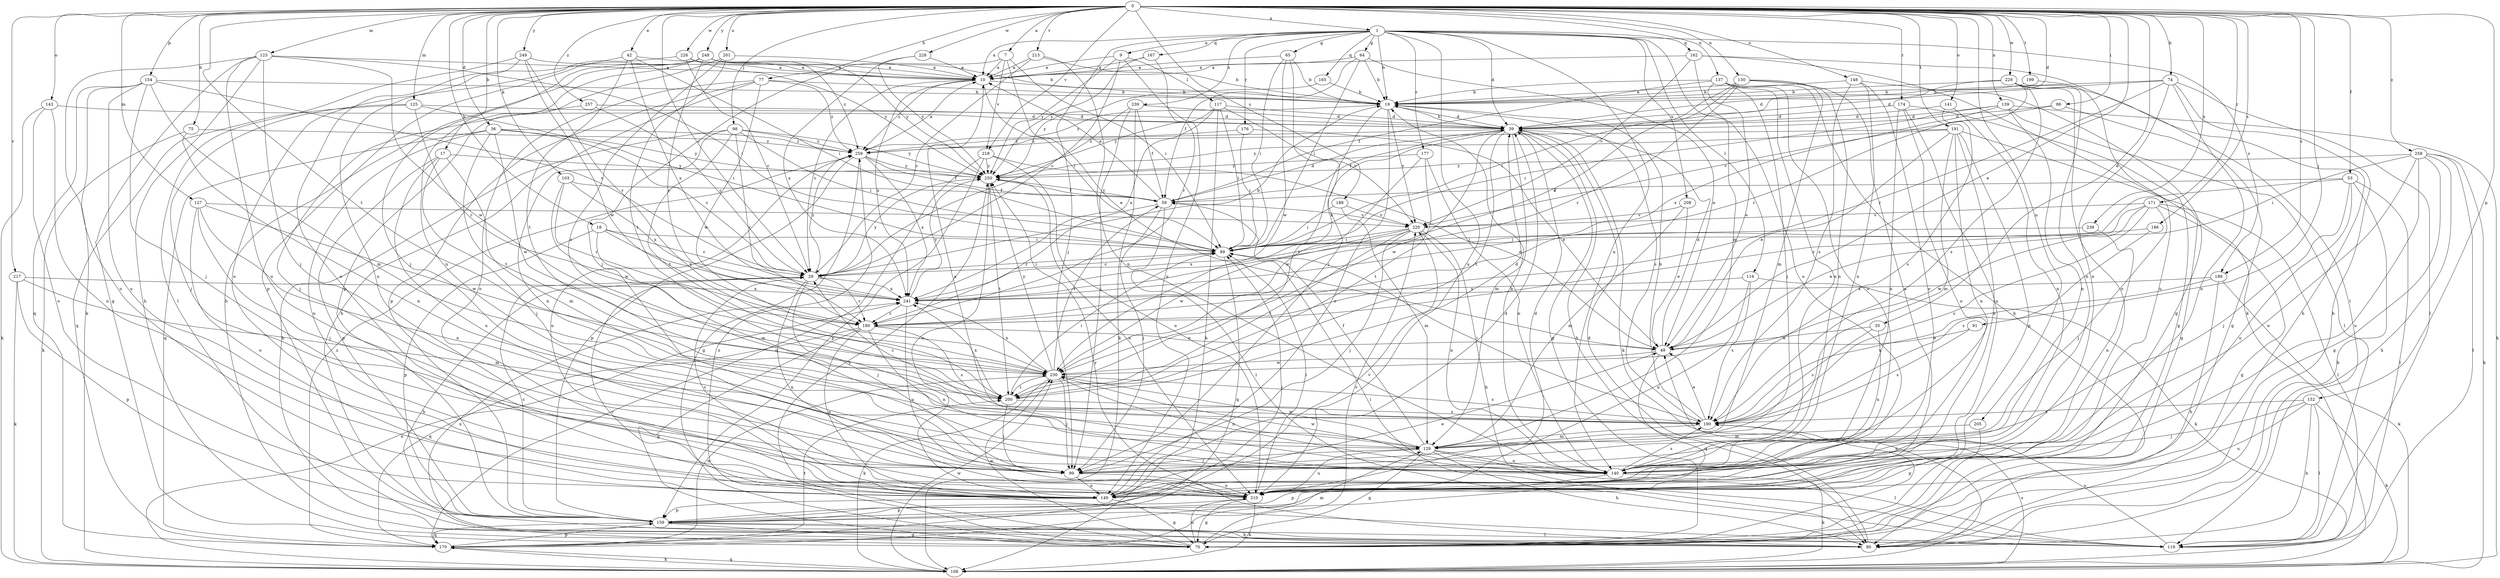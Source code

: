 strict digraph  {
0;
1;
7;
9;
10;
17;
18;
19;
29;
35;
36;
39;
42;
49;
53;
59;
64;
65;
70;
74;
75;
77;
80;
86;
89;
91;
98;
99;
103;
108;
116;
117;
119;
123;
125;
127;
129;
130;
137;
139;
140;
141;
143;
148;
149;
152;
154;
159;
162;
165;
167;
170;
171;
174;
176;
177;
180;
186;
188;
189;
190;
191;
199;
200;
201;
205;
208;
210;
213;
217;
218;
220;
226;
228;
229;
230;
238;
239;
241;
248;
249;
250;
257;
258;
259;
0 -> 1  [label=a];
0 -> 7  [label=a];
0 -> 17  [label=b];
0 -> 18  [label=b];
0 -> 29  [label=c];
0 -> 35  [label=d];
0 -> 36  [label=d];
0 -> 39  [label=d];
0 -> 42  [label=e];
0 -> 49  [label=e];
0 -> 53  [label=f];
0 -> 74  [label=h];
0 -> 75  [label=h];
0 -> 77  [label=h];
0 -> 86  [label=i];
0 -> 91  [label=j];
0 -> 98  [label=j];
0 -> 103  [label=k];
0 -> 123  [label=m];
0 -> 125  [label=m];
0 -> 127  [label=m];
0 -> 130  [label=n];
0 -> 137  [label=n];
0 -> 139  [label=n];
0 -> 141  [label=o];
0 -> 143  [label=o];
0 -> 148  [label=o];
0 -> 152  [label=p];
0 -> 154  [label=p];
0 -> 171  [label=r];
0 -> 174  [label=r];
0 -> 186  [label=s];
0 -> 188  [label=s];
0 -> 189  [label=s];
0 -> 191  [label=t];
0 -> 199  [label=t];
0 -> 200  [label=t];
0 -> 201  [label=u];
0 -> 205  [label=u];
0 -> 213  [label=v];
0 -> 217  [label=v];
0 -> 218  [label=v];
0 -> 226  [label=w];
0 -> 228  [label=w];
0 -> 229  [label=w];
0 -> 238  [label=x];
0 -> 248  [label=y];
0 -> 249  [label=y];
0 -> 257  [label=z];
0 -> 258  [label=z];
1 -> 9  [label=a];
1 -> 10  [label=a];
1 -> 19  [label=b];
1 -> 39  [label=d];
1 -> 64  [label=g];
1 -> 65  [label=g];
1 -> 99  [label=j];
1 -> 116  [label=l];
1 -> 129  [label=m];
1 -> 140  [label=n];
1 -> 162  [label=q];
1 -> 165  [label=q];
1 -> 167  [label=q];
1 -> 176  [label=r];
1 -> 177  [label=r];
1 -> 189  [label=s];
1 -> 208  [label=u];
1 -> 210  [label=u];
1 -> 239  [label=x];
7 -> 10  [label=a];
7 -> 49  [label=e];
7 -> 89  [label=i];
7 -> 99  [label=j];
7 -> 218  [label=v];
9 -> 10  [label=a];
9 -> 29  [label=c];
9 -> 117  [label=l];
9 -> 149  [label=o];
9 -> 250  [label=y];
10 -> 19  [label=b];
10 -> 29  [label=c];
10 -> 89  [label=i];
10 -> 241  [label=x];
10 -> 259  [label=z];
17 -> 99  [label=j];
17 -> 129  [label=m];
17 -> 159  [label=p];
17 -> 210  [label=u];
17 -> 250  [label=y];
18 -> 29  [label=c];
18 -> 89  [label=i];
18 -> 129  [label=m];
18 -> 159  [label=p];
18 -> 241  [label=x];
19 -> 39  [label=d];
19 -> 149  [label=o];
19 -> 190  [label=s];
19 -> 200  [label=t];
19 -> 220  [label=v];
19 -> 259  [label=z];
29 -> 19  [label=b];
29 -> 80  [label=h];
29 -> 89  [label=i];
29 -> 99  [label=j];
29 -> 180  [label=r];
29 -> 210  [label=u];
29 -> 241  [label=x];
29 -> 250  [label=y];
29 -> 259  [label=z];
35 -> 49  [label=e];
35 -> 140  [label=n];
35 -> 190  [label=s];
36 -> 29  [label=c];
36 -> 170  [label=q];
36 -> 200  [label=t];
36 -> 210  [label=u];
36 -> 230  [label=w];
36 -> 250  [label=y];
36 -> 259  [label=z];
39 -> 19  [label=b];
39 -> 59  [label=f];
39 -> 70  [label=g];
39 -> 80  [label=h];
39 -> 108  [label=k];
39 -> 129  [label=m];
39 -> 200  [label=t];
39 -> 230  [label=w];
39 -> 241  [label=x];
39 -> 259  [label=z];
42 -> 10  [label=a];
42 -> 89  [label=i];
42 -> 200  [label=t];
42 -> 210  [label=u];
42 -> 241  [label=x];
49 -> 39  [label=d];
49 -> 170  [label=q];
49 -> 230  [label=w];
53 -> 59  [label=f];
53 -> 80  [label=h];
53 -> 99  [label=j];
53 -> 119  [label=l];
53 -> 180  [label=r];
53 -> 210  [label=u];
59 -> 10  [label=a];
59 -> 39  [label=d];
59 -> 99  [label=j];
59 -> 119  [label=l];
59 -> 180  [label=r];
59 -> 220  [label=v];
59 -> 250  [label=y];
64 -> 10  [label=a];
64 -> 19  [label=b];
64 -> 49  [label=e];
64 -> 59  [label=f];
64 -> 89  [label=i];
65 -> 10  [label=a];
65 -> 19  [label=b];
65 -> 89  [label=i];
65 -> 99  [label=j];
65 -> 230  [label=w];
70 -> 49  [label=e];
70 -> 210  [label=u];
70 -> 220  [label=v];
70 -> 230  [label=w];
70 -> 241  [label=x];
70 -> 250  [label=y];
70 -> 259  [label=z];
74 -> 19  [label=b];
74 -> 39  [label=d];
74 -> 80  [label=h];
74 -> 119  [label=l];
74 -> 140  [label=n];
74 -> 149  [label=o];
74 -> 180  [label=r];
75 -> 108  [label=k];
75 -> 140  [label=n];
75 -> 259  [label=z];
77 -> 19  [label=b];
77 -> 80  [label=h];
77 -> 149  [label=o];
77 -> 159  [label=p];
77 -> 230  [label=w];
77 -> 259  [label=z];
80 -> 39  [label=d];
80 -> 250  [label=y];
86 -> 39  [label=d];
86 -> 70  [label=g];
86 -> 220  [label=v];
89 -> 29  [label=c];
89 -> 170  [label=q];
91 -> 49  [label=e];
91 -> 190  [label=s];
98 -> 80  [label=h];
98 -> 89  [label=i];
98 -> 140  [label=n];
98 -> 180  [label=r];
98 -> 200  [label=t];
98 -> 250  [label=y];
98 -> 259  [label=z];
99 -> 149  [label=o];
99 -> 210  [label=u];
103 -> 59  [label=f];
103 -> 180  [label=r];
103 -> 230  [label=w];
103 -> 241  [label=x];
108 -> 170  [label=q];
108 -> 190  [label=s];
108 -> 230  [label=w];
108 -> 241  [label=x];
116 -> 108  [label=k];
116 -> 190  [label=s];
116 -> 210  [label=u];
116 -> 241  [label=x];
117 -> 39  [label=d];
117 -> 89  [label=i];
117 -> 108  [label=k];
117 -> 220  [label=v];
117 -> 241  [label=x];
117 -> 250  [label=y];
119 -> 29  [label=c];
119 -> 89  [label=i];
119 -> 190  [label=s];
123 -> 10  [label=a];
123 -> 70  [label=g];
123 -> 80  [label=h];
123 -> 89  [label=i];
123 -> 99  [label=j];
123 -> 108  [label=k];
123 -> 210  [label=u];
123 -> 230  [label=w];
125 -> 39  [label=d];
125 -> 89  [label=i];
125 -> 99  [label=j];
125 -> 170  [label=q];
125 -> 180  [label=r];
127 -> 99  [label=j];
127 -> 140  [label=n];
127 -> 149  [label=o];
127 -> 220  [label=v];
127 -> 230  [label=w];
129 -> 59  [label=f];
129 -> 70  [label=g];
129 -> 80  [label=h];
129 -> 99  [label=j];
129 -> 119  [label=l];
129 -> 140  [label=n];
129 -> 210  [label=u];
129 -> 230  [label=w];
130 -> 19  [label=b];
130 -> 89  [label=i];
130 -> 129  [label=m];
130 -> 140  [label=n];
130 -> 180  [label=r];
130 -> 210  [label=u];
130 -> 241  [label=x];
137 -> 19  [label=b];
137 -> 49  [label=e];
137 -> 59  [label=f];
137 -> 80  [label=h];
137 -> 99  [label=j];
137 -> 140  [label=n];
137 -> 149  [label=o];
139 -> 39  [label=d];
139 -> 89  [label=i];
139 -> 108  [label=k];
139 -> 119  [label=l];
139 -> 140  [label=n];
139 -> 241  [label=x];
140 -> 10  [label=a];
140 -> 19  [label=b];
140 -> 108  [label=k];
140 -> 159  [label=p];
140 -> 190  [label=s];
140 -> 230  [label=w];
141 -> 39  [label=d];
141 -> 140  [label=n];
141 -> 190  [label=s];
143 -> 39  [label=d];
143 -> 108  [label=k];
143 -> 149  [label=o];
143 -> 210  [label=u];
148 -> 19  [label=b];
148 -> 70  [label=g];
148 -> 140  [label=n];
148 -> 149  [label=o];
148 -> 190  [label=s];
149 -> 29  [label=c];
149 -> 39  [label=d];
149 -> 49  [label=e];
149 -> 70  [label=g];
149 -> 159  [label=p];
152 -> 80  [label=h];
152 -> 99  [label=j];
152 -> 108  [label=k];
152 -> 119  [label=l];
152 -> 190  [label=s];
152 -> 210  [label=u];
154 -> 19  [label=b];
154 -> 29  [label=c];
154 -> 99  [label=j];
154 -> 129  [label=m];
154 -> 149  [label=o];
154 -> 170  [label=q];
154 -> 210  [label=u];
159 -> 29  [label=c];
159 -> 70  [label=g];
159 -> 80  [label=h];
159 -> 89  [label=i];
159 -> 119  [label=l];
159 -> 170  [label=q];
159 -> 220  [label=v];
162 -> 10  [label=a];
162 -> 108  [label=k];
162 -> 119  [label=l];
162 -> 210  [label=u];
162 -> 220  [label=v];
165 -> 19  [label=b];
165 -> 250  [label=y];
167 -> 10  [label=a];
167 -> 180  [label=r];
167 -> 250  [label=y];
170 -> 108  [label=k];
170 -> 129  [label=m];
170 -> 159  [label=p];
170 -> 200  [label=t];
170 -> 230  [label=w];
170 -> 259  [label=z];
171 -> 49  [label=e];
171 -> 70  [label=g];
171 -> 99  [label=j];
171 -> 119  [label=l];
171 -> 190  [label=s];
171 -> 220  [label=v];
171 -> 230  [label=w];
174 -> 39  [label=d];
174 -> 70  [label=g];
174 -> 140  [label=n];
174 -> 149  [label=o];
174 -> 210  [label=u];
176 -> 49  [label=e];
176 -> 89  [label=i];
176 -> 259  [label=z];
177 -> 140  [label=n];
177 -> 200  [label=t];
177 -> 230  [label=w];
177 -> 250  [label=y];
180 -> 49  [label=e];
180 -> 70  [label=g];
180 -> 140  [label=n];
180 -> 149  [label=o];
180 -> 170  [label=q];
180 -> 190  [label=s];
186 -> 89  [label=i];
186 -> 190  [label=s];
188 -> 89  [label=i];
188 -> 129  [label=m];
188 -> 220  [label=v];
189 -> 80  [label=h];
189 -> 108  [label=k];
189 -> 190  [label=s];
189 -> 241  [label=x];
190 -> 19  [label=b];
190 -> 29  [label=c];
190 -> 49  [label=e];
190 -> 89  [label=i];
190 -> 129  [label=m];
191 -> 49  [label=e];
191 -> 70  [label=g];
191 -> 129  [label=m];
191 -> 140  [label=n];
191 -> 149  [label=o];
191 -> 159  [label=p];
191 -> 250  [label=y];
191 -> 259  [label=z];
199 -> 19  [label=b];
199 -> 210  [label=u];
200 -> 39  [label=d];
200 -> 89  [label=i];
200 -> 99  [label=j];
200 -> 190  [label=s];
200 -> 241  [label=x];
201 -> 10  [label=a];
201 -> 159  [label=p];
201 -> 190  [label=s];
201 -> 200  [label=t];
205 -> 129  [label=m];
205 -> 159  [label=p];
208 -> 49  [label=e];
208 -> 129  [label=m];
208 -> 220  [label=v];
210 -> 39  [label=d];
210 -> 70  [label=g];
210 -> 89  [label=i];
210 -> 108  [label=k];
210 -> 159  [label=p];
213 -> 10  [label=a];
213 -> 19  [label=b];
213 -> 29  [label=c];
213 -> 140  [label=n];
217 -> 108  [label=k];
217 -> 129  [label=m];
217 -> 159  [label=p];
217 -> 241  [label=x];
218 -> 49  [label=e];
218 -> 159  [label=p];
218 -> 170  [label=q];
218 -> 210  [label=u];
218 -> 250  [label=y];
220 -> 80  [label=h];
220 -> 89  [label=i];
220 -> 99  [label=j];
220 -> 140  [label=n];
220 -> 200  [label=t];
220 -> 230  [label=w];
220 -> 241  [label=x];
226 -> 10  [label=a];
226 -> 29  [label=c];
226 -> 149  [label=o];
226 -> 250  [label=y];
228 -> 10  [label=a];
228 -> 241  [label=x];
228 -> 250  [label=y];
229 -> 19  [label=b];
229 -> 39  [label=d];
229 -> 80  [label=h];
229 -> 140  [label=n];
229 -> 149  [label=o];
229 -> 180  [label=r];
229 -> 190  [label=s];
230 -> 59  [label=f];
230 -> 99  [label=j];
230 -> 108  [label=k];
230 -> 140  [label=n];
230 -> 190  [label=s];
230 -> 200  [label=t];
230 -> 241  [label=x];
230 -> 250  [label=y];
238 -> 89  [label=i];
238 -> 140  [label=n];
239 -> 29  [label=c];
239 -> 39  [label=d];
239 -> 59  [label=f];
239 -> 99  [label=j];
239 -> 108  [label=k];
241 -> 180  [label=r];
241 -> 210  [label=u];
241 -> 250  [label=y];
248 -> 10  [label=a];
248 -> 19  [label=b];
248 -> 80  [label=h];
248 -> 99  [label=j];
248 -> 140  [label=n];
248 -> 159  [label=p];
248 -> 180  [label=r];
248 -> 250  [label=y];
248 -> 259  [label=z];
249 -> 10  [label=a];
249 -> 119  [label=l];
249 -> 149  [label=o];
249 -> 180  [label=r];
249 -> 230  [label=w];
250 -> 59  [label=f];
250 -> 149  [label=o];
250 -> 200  [label=t];
250 -> 210  [label=u];
257 -> 29  [label=c];
257 -> 39  [label=d];
257 -> 99  [label=j];
258 -> 70  [label=g];
258 -> 80  [label=h];
258 -> 89  [label=i];
258 -> 108  [label=k];
258 -> 119  [label=l];
258 -> 149  [label=o];
258 -> 210  [label=u];
258 -> 250  [label=y];
259 -> 10  [label=a];
259 -> 59  [label=f];
259 -> 70  [label=g];
259 -> 149  [label=o];
259 -> 159  [label=p];
259 -> 241  [label=x];
259 -> 250  [label=y];
}
